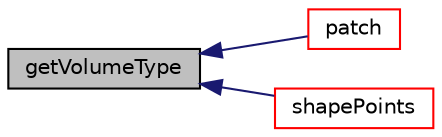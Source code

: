 digraph "getVolumeType"
{
  bgcolor="transparent";
  edge [fontname="Helvetica",fontsize="10",labelfontname="Helvetica",labelfontsize="10"];
  node [fontname="Helvetica",fontsize="10",shape=record];
  rankdir="LR";
  Node1 [label="getVolumeType",height=0.2,width=0.4,color="black", fillcolor="grey75", style="filled", fontcolor="black"];
  Node1 -> Node2 [dir="back",color="midnightblue",fontsize="10",style="solid",fontname="Helvetica"];
  Node2 [label="patch",height=0.2,width=0.4,color="red",URL="$a02676.html#a6a9b03f715ddcf57a72bc0ba9af292b2",tooltip="Return access to the underlying patch. "];
  Node1 -> Node3 [dir="back",color="midnightblue",fontsize="10",style="solid",fontname="Helvetica"];
  Node3 [label="shapePoints",height=0.2,width=0.4,color="red",URL="$a02676.html#a96a5d3469cd9e70fd39d89b3c4ca2f40",tooltip="Get representative point cloud for all shapes inside. "];
}
